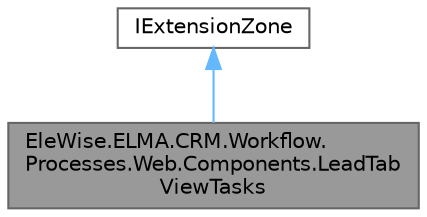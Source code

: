 digraph "EleWise.ELMA.CRM.Workflow.Processes.Web.Components.LeadTabViewTasks"
{
 // LATEX_PDF_SIZE
  bgcolor="transparent";
  edge [fontname=Helvetica,fontsize=10,labelfontname=Helvetica,labelfontsize=10];
  node [fontname=Helvetica,fontsize=10,shape=box,height=0.2,width=0.4];
  Node1 [id="Node000001",label="EleWise.ELMA.CRM.Workflow.\lProcesses.Web.Components.LeadTab\lViewTasks",height=0.2,width=0.4,color="gray40", fillcolor="grey60", style="filled", fontcolor="black",tooltip=" "];
  Node2 -> Node1 [id="edge1_Node000001_Node000002",dir="back",color="steelblue1",style="solid",tooltip=" "];
  Node2 [id="Node000002",label="IExtensionZone",height=0.2,width=0.4,color="gray40", fillcolor="white", style="filled",tooltip=" "];
}
